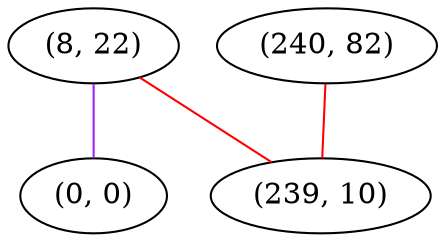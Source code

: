 graph "" {
"(8, 22)";
"(0, 0)";
"(240, 82)";
"(239, 10)";
"(8, 22)" -- "(0, 0)"  [color=purple, key=0, weight=4];
"(8, 22)" -- "(239, 10)"  [color=red, key=0, weight=1];
"(240, 82)" -- "(239, 10)"  [color=red, key=0, weight=1];
}

